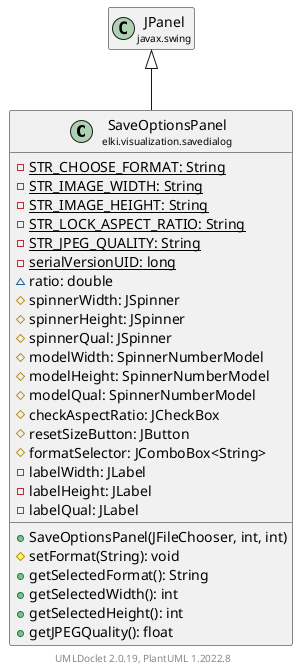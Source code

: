 @startuml
    remove .*\.(Instance|Par|Parameterizer|Factory)$
    set namespaceSeparator none
    hide empty fields
    hide empty methods

    class "<size:14>SaveOptionsPanel\n<size:10>elki.visualization.savedialog" as elki.visualization.savedialog.SaveOptionsPanel [[SaveOptionsPanel.html]] {
        {static} -STR_CHOOSE_FORMAT: String
        {static} -STR_IMAGE_WIDTH: String
        {static} -STR_IMAGE_HEIGHT: String
        {static} -STR_LOCK_ASPECT_RATIO: String
        {static} -STR_JPEG_QUALITY: String
        {static} -serialVersionUID: long
        ~ratio: double
        #spinnerWidth: JSpinner
        #spinnerHeight: JSpinner
        #spinnerQual: JSpinner
        #modelWidth: SpinnerNumberModel
        #modelHeight: SpinnerNumberModel
        #modelQual: SpinnerNumberModel
        #checkAspectRatio: JCheckBox
        #resetSizeButton: JButton
        #formatSelector: JComboBox<String>
        -labelWidth: JLabel
        -labelHeight: JLabel
        -labelQual: JLabel
        +SaveOptionsPanel(JFileChooser, int, int)
        #setFormat(String): void
        +getSelectedFormat(): String
        +getSelectedWidth(): int
        +getSelectedHeight(): int
        +getJPEGQuality(): float
    }

    class "<size:14>JPanel\n<size:10>javax.swing" as javax.swing.JPanel

    javax.swing.JPanel <|-- elki.visualization.savedialog.SaveOptionsPanel

    center footer UMLDoclet 2.0.19, PlantUML 1.2022.8
@enduml
